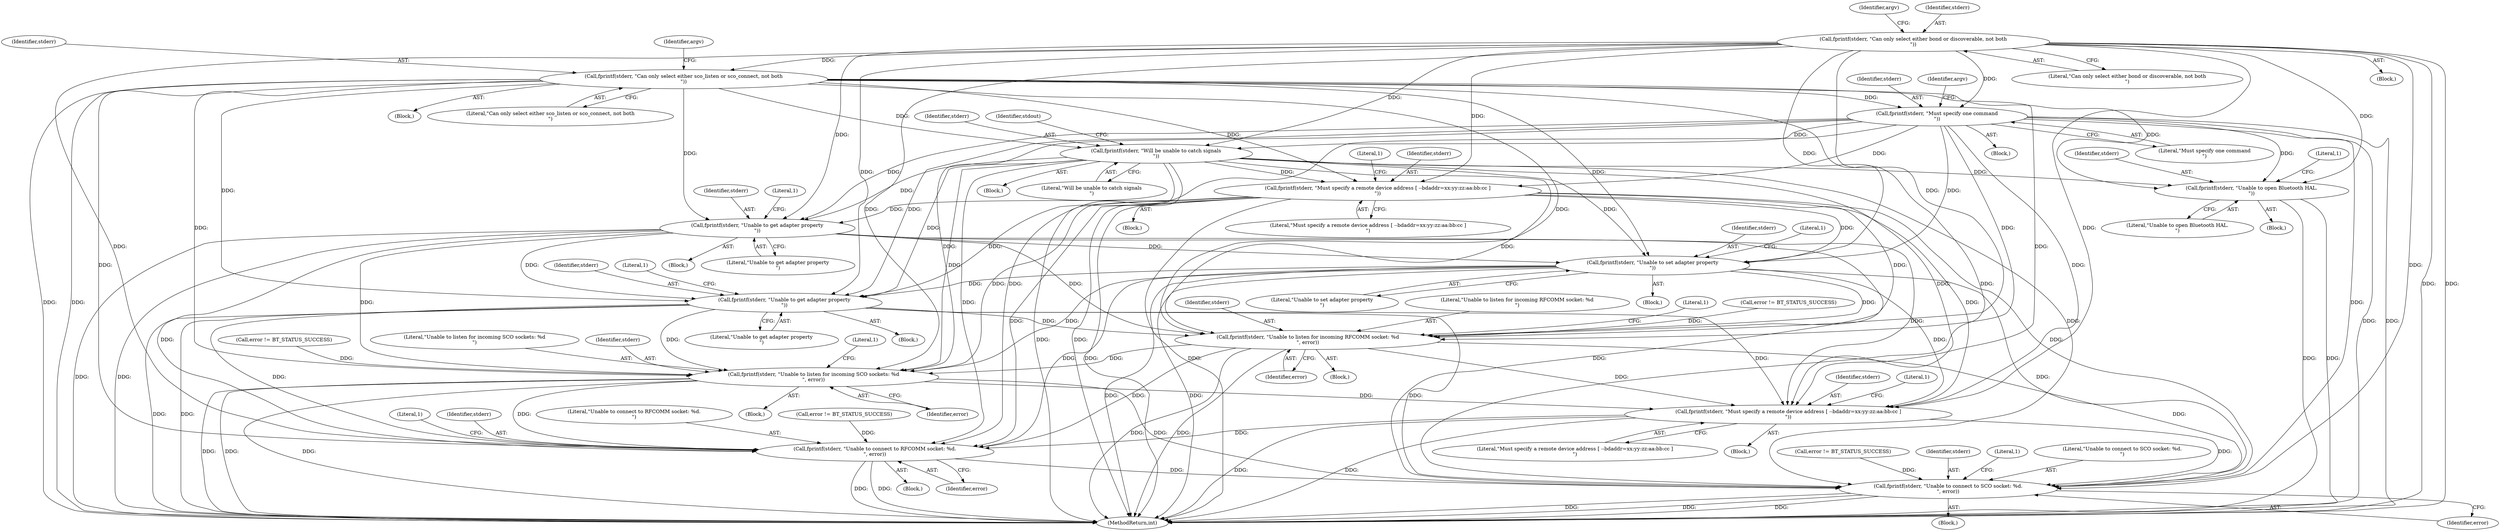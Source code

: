 digraph "0_Android_37c88107679d36c419572732b4af6e18bb2f7dce_6@API" {
"1000164" [label="(Call,fprintf(stderr, \"Must specify one command\n\"))"];
"1000120" [label="(Call,fprintf(stderr, \"Can only select either bond or discoverable, not both\n\"))"];
"1000132" [label="(Call,fprintf(stderr, \"Can only select either sco_listen or sco_connect, not both\n\"))"];
"1000178" [label="(Call,fprintf(stderr, \"Will be unable to catch signals\n\"))"];
"1000189" [label="(Call,fprintf(stderr, \"Unable to open Bluetooth HAL.\n\"))"];
"1000261" [label="(Call,fprintf(stderr, \"Must specify a remote device address [ --bdaddr=xx:yy:zz:aa:bb:cc ]\n\"))"];
"1000322" [label="(Call,fprintf(stderr, \"Unable to get adapter property\n\"))"];
"1000376" [label="(Call,fprintf(stderr, \"Unable to set adapter property\n\"))"];
"1000392" [label="(Call,fprintf(stderr, \"Unable to get adapter property\n\"))"];
"1000449" [label="(Call,fprintf(stderr, \"Unable to listen for incoming RFCOMM socket: %d\n\", error))"];
"1000474" [label="(Call,fprintf(stderr, \"Unable to listen for incoming SCO sockets: %d\n\", error))"];
"1000493" [label="(Call,fprintf(stderr, \"Must specify a remote device address [ --bdaddr=xx:yy:zz:aa:bb:cc ]\n\"))"];
"1000533" [label="(Call,fprintf(stderr, \"Unable to connect to RFCOMM socket: %d.\n\", error))"];
"1000564" [label="(Call,fprintf(stderr, \"Unable to connect to SCO socket: %d.\n\", error))"];
"1000165" [label="(Identifier,stderr)"];
"1000392" [label="(Call,fprintf(stderr, \"Unable to get adapter property\n\"))"];
"1000191" [label="(Literal,\"Unable to open Bluetooth HAL.\n\")"];
"1000177" [label="(Block,)"];
"1000260" [label="(Block,)"];
"1000377" [label="(Identifier,stderr)"];
"1000164" [label="(Call,fprintf(stderr, \"Must specify one command\n\"))"];
"1000122" [label="(Literal,\"Can only select either bond or discoverable, not both\n\")"];
"1000394" [label="(Literal,\"Unable to get adapter property\n\")"];
"1000445" [label="(Call,error != BT_STATUS_SUCCESS)"];
"1000323" [label="(Identifier,stderr)"];
"1000380" [label="(Literal,1)"];
"1000450" [label="(Identifier,stderr)"];
"1000169" [label="(Identifier,argv)"];
"1000536" [label="(Identifier,error)"];
"1000179" [label="(Identifier,stderr)"];
"1000321" [label="(Block,)"];
"1000494" [label="(Identifier,stderr)"];
"1000474" [label="(Call,fprintf(stderr, \"Unable to listen for incoming SCO sockets: %d\n\", error))"];
"1000263" [label="(Literal,\"Must specify a remote device address [ --bdaddr=xx:yy:zz:aa:bb:cc ]\n\")"];
"1000180" [label="(Literal,\"Will be unable to catch signals\n\")"];
"1000393" [label="(Identifier,stderr)"];
"1000166" [label="(Literal,\"Must specify one command\n\")"];
"1000322" [label="(Call,fprintf(stderr, \"Unable to get adapter property\n\"))"];
"1000324" [label="(Literal,\"Unable to get adapter property\n\")"];
"1000452" [label="(Identifier,error)"];
"1000448" [label="(Block,)"];
"1000375" [label="(Block,)"];
"1000493" [label="(Call,fprintf(stderr, \"Must specify a remote device address [ --bdaddr=xx:yy:zz:aa:bb:cc ]\n\"))"];
"1000125" [label="(Identifier,argv)"];
"1000529" [label="(Call,error != BT_STATUS_SUCCESS)"];
"1000563" [label="(Block,)"];
"1000560" [label="(Call,error != BT_STATUS_SUCCESS)"];
"1000565" [label="(Identifier,stderr)"];
"1000451" [label="(Literal,\"Unable to listen for incoming RFCOMM socket: %d\n\")"];
"1000495" [label="(Literal,\"Must specify a remote device address [ --bdaddr=xx:yy:zz:aa:bb:cc ]\n\")"];
"1000262" [label="(Identifier,stderr)"];
"1000569" [label="(Literal,1)"];
"1000564" [label="(Call,fprintf(stderr, \"Unable to connect to SCO socket: %d.\n\", error))"];
"1000479" [label="(Literal,1)"];
"1000133" [label="(Identifier,stderr)"];
"1000470" [label="(Call,error != BT_STATUS_SUCCESS)"];
"1000193" [label="(Literal,1)"];
"1000566" [label="(Literal,\"Unable to connect to SCO socket: %d.\n\")"];
"1000131" [label="(Block,)"];
"1000476" [label="(Literal,\"Unable to listen for incoming SCO sockets: %d\n\")"];
"1000178" [label="(Call,fprintf(stderr, \"Will be unable to catch signals\n\"))"];
"1000190" [label="(Identifier,stderr)"];
"1000326" [label="(Literal,1)"];
"1000454" [label="(Literal,1)"];
"1000477" [label="(Identifier,error)"];
"1000261" [label="(Call,fprintf(stderr, \"Must specify a remote device address [ --bdaddr=xx:yy:zz:aa:bb:cc ]\n\"))"];
"1000182" [label="(Identifier,stdout)"];
"1000391" [label="(Block,)"];
"1000137" [label="(Identifier,argv)"];
"1000473" [label="(Block,)"];
"1000396" [label="(Literal,1)"];
"1000449" [label="(Call,fprintf(stderr, \"Unable to listen for incoming RFCOMM socket: %d\n\", error))"];
"1000533" [label="(Call,fprintf(stderr, \"Unable to connect to RFCOMM socket: %d.\n\", error))"];
"1000121" [label="(Identifier,stderr)"];
"1000492" [label="(Block,)"];
"1000538" [label="(Literal,1)"];
"1000567" [label="(Identifier,error)"];
"1000188" [label="(Block,)"];
"1000265" [label="(Literal,1)"];
"1000497" [label="(Literal,1)"];
"1000134" [label="(Literal,\"Can only select either sco_listen or sco_connect, not both\n\")"];
"1000578" [label="(MethodReturn,int)"];
"1000132" [label="(Call,fprintf(stderr, \"Can only select either sco_listen or sco_connect, not both\n\"))"];
"1000475" [label="(Identifier,stderr)"];
"1000378" [label="(Literal,\"Unable to set adapter property\n\")"];
"1000189" [label="(Call,fprintf(stderr, \"Unable to open Bluetooth HAL.\n\"))"];
"1000534" [label="(Identifier,stderr)"];
"1000535" [label="(Literal,\"Unable to connect to RFCOMM socket: %d.\n\")"];
"1000120" [label="(Call,fprintf(stderr, \"Can only select either bond or discoverable, not both\n\"))"];
"1000376" [label="(Call,fprintf(stderr, \"Unable to set adapter property\n\"))"];
"1000119" [label="(Block,)"];
"1000532" [label="(Block,)"];
"1000163" [label="(Block,)"];
"1000164" -> "1000163"  [label="AST: "];
"1000164" -> "1000166"  [label="CFG: "];
"1000165" -> "1000164"  [label="AST: "];
"1000166" -> "1000164"  [label="AST: "];
"1000169" -> "1000164"  [label="CFG: "];
"1000164" -> "1000578"  [label="DDG: "];
"1000164" -> "1000578"  [label="DDG: "];
"1000120" -> "1000164"  [label="DDG: "];
"1000132" -> "1000164"  [label="DDG: "];
"1000164" -> "1000178"  [label="DDG: "];
"1000164" -> "1000189"  [label="DDG: "];
"1000164" -> "1000261"  [label="DDG: "];
"1000164" -> "1000322"  [label="DDG: "];
"1000164" -> "1000376"  [label="DDG: "];
"1000164" -> "1000392"  [label="DDG: "];
"1000164" -> "1000449"  [label="DDG: "];
"1000164" -> "1000474"  [label="DDG: "];
"1000164" -> "1000493"  [label="DDG: "];
"1000164" -> "1000533"  [label="DDG: "];
"1000164" -> "1000564"  [label="DDG: "];
"1000120" -> "1000119"  [label="AST: "];
"1000120" -> "1000122"  [label="CFG: "];
"1000121" -> "1000120"  [label="AST: "];
"1000122" -> "1000120"  [label="AST: "];
"1000125" -> "1000120"  [label="CFG: "];
"1000120" -> "1000578"  [label="DDG: "];
"1000120" -> "1000578"  [label="DDG: "];
"1000120" -> "1000132"  [label="DDG: "];
"1000120" -> "1000178"  [label="DDG: "];
"1000120" -> "1000189"  [label="DDG: "];
"1000120" -> "1000261"  [label="DDG: "];
"1000120" -> "1000322"  [label="DDG: "];
"1000120" -> "1000376"  [label="DDG: "];
"1000120" -> "1000392"  [label="DDG: "];
"1000120" -> "1000449"  [label="DDG: "];
"1000120" -> "1000474"  [label="DDG: "];
"1000120" -> "1000493"  [label="DDG: "];
"1000120" -> "1000533"  [label="DDG: "];
"1000120" -> "1000564"  [label="DDG: "];
"1000132" -> "1000131"  [label="AST: "];
"1000132" -> "1000134"  [label="CFG: "];
"1000133" -> "1000132"  [label="AST: "];
"1000134" -> "1000132"  [label="AST: "];
"1000137" -> "1000132"  [label="CFG: "];
"1000132" -> "1000578"  [label="DDG: "];
"1000132" -> "1000578"  [label="DDG: "];
"1000132" -> "1000178"  [label="DDG: "];
"1000132" -> "1000189"  [label="DDG: "];
"1000132" -> "1000261"  [label="DDG: "];
"1000132" -> "1000322"  [label="DDG: "];
"1000132" -> "1000376"  [label="DDG: "];
"1000132" -> "1000392"  [label="DDG: "];
"1000132" -> "1000449"  [label="DDG: "];
"1000132" -> "1000474"  [label="DDG: "];
"1000132" -> "1000493"  [label="DDG: "];
"1000132" -> "1000533"  [label="DDG: "];
"1000132" -> "1000564"  [label="DDG: "];
"1000178" -> "1000177"  [label="AST: "];
"1000178" -> "1000180"  [label="CFG: "];
"1000179" -> "1000178"  [label="AST: "];
"1000180" -> "1000178"  [label="AST: "];
"1000182" -> "1000178"  [label="CFG: "];
"1000178" -> "1000578"  [label="DDG: "];
"1000178" -> "1000578"  [label="DDG: "];
"1000178" -> "1000189"  [label="DDG: "];
"1000178" -> "1000261"  [label="DDG: "];
"1000178" -> "1000322"  [label="DDG: "];
"1000178" -> "1000376"  [label="DDG: "];
"1000178" -> "1000392"  [label="DDG: "];
"1000178" -> "1000449"  [label="DDG: "];
"1000178" -> "1000474"  [label="DDG: "];
"1000178" -> "1000493"  [label="DDG: "];
"1000178" -> "1000533"  [label="DDG: "];
"1000178" -> "1000564"  [label="DDG: "];
"1000189" -> "1000188"  [label="AST: "];
"1000189" -> "1000191"  [label="CFG: "];
"1000190" -> "1000189"  [label="AST: "];
"1000191" -> "1000189"  [label="AST: "];
"1000193" -> "1000189"  [label="CFG: "];
"1000189" -> "1000578"  [label="DDG: "];
"1000189" -> "1000578"  [label="DDG: "];
"1000261" -> "1000260"  [label="AST: "];
"1000261" -> "1000263"  [label="CFG: "];
"1000262" -> "1000261"  [label="AST: "];
"1000263" -> "1000261"  [label="AST: "];
"1000265" -> "1000261"  [label="CFG: "];
"1000261" -> "1000578"  [label="DDG: "];
"1000261" -> "1000578"  [label="DDG: "];
"1000261" -> "1000322"  [label="DDG: "];
"1000261" -> "1000376"  [label="DDG: "];
"1000261" -> "1000392"  [label="DDG: "];
"1000261" -> "1000449"  [label="DDG: "];
"1000261" -> "1000474"  [label="DDG: "];
"1000261" -> "1000493"  [label="DDG: "];
"1000261" -> "1000533"  [label="DDG: "];
"1000261" -> "1000564"  [label="DDG: "];
"1000322" -> "1000321"  [label="AST: "];
"1000322" -> "1000324"  [label="CFG: "];
"1000323" -> "1000322"  [label="AST: "];
"1000324" -> "1000322"  [label="AST: "];
"1000326" -> "1000322"  [label="CFG: "];
"1000322" -> "1000578"  [label="DDG: "];
"1000322" -> "1000578"  [label="DDG: "];
"1000322" -> "1000376"  [label="DDG: "];
"1000322" -> "1000392"  [label="DDG: "];
"1000322" -> "1000449"  [label="DDG: "];
"1000322" -> "1000474"  [label="DDG: "];
"1000322" -> "1000493"  [label="DDG: "];
"1000322" -> "1000533"  [label="DDG: "];
"1000322" -> "1000564"  [label="DDG: "];
"1000376" -> "1000375"  [label="AST: "];
"1000376" -> "1000378"  [label="CFG: "];
"1000377" -> "1000376"  [label="AST: "];
"1000378" -> "1000376"  [label="AST: "];
"1000380" -> "1000376"  [label="CFG: "];
"1000376" -> "1000578"  [label="DDG: "];
"1000376" -> "1000578"  [label="DDG: "];
"1000376" -> "1000392"  [label="DDG: "];
"1000376" -> "1000449"  [label="DDG: "];
"1000376" -> "1000474"  [label="DDG: "];
"1000376" -> "1000493"  [label="DDG: "];
"1000376" -> "1000533"  [label="DDG: "];
"1000376" -> "1000564"  [label="DDG: "];
"1000392" -> "1000391"  [label="AST: "];
"1000392" -> "1000394"  [label="CFG: "];
"1000393" -> "1000392"  [label="AST: "];
"1000394" -> "1000392"  [label="AST: "];
"1000396" -> "1000392"  [label="CFG: "];
"1000392" -> "1000578"  [label="DDG: "];
"1000392" -> "1000578"  [label="DDG: "];
"1000392" -> "1000449"  [label="DDG: "];
"1000392" -> "1000474"  [label="DDG: "];
"1000392" -> "1000493"  [label="DDG: "];
"1000392" -> "1000533"  [label="DDG: "];
"1000392" -> "1000564"  [label="DDG: "];
"1000449" -> "1000448"  [label="AST: "];
"1000449" -> "1000452"  [label="CFG: "];
"1000450" -> "1000449"  [label="AST: "];
"1000451" -> "1000449"  [label="AST: "];
"1000452" -> "1000449"  [label="AST: "];
"1000454" -> "1000449"  [label="CFG: "];
"1000449" -> "1000578"  [label="DDG: "];
"1000449" -> "1000578"  [label="DDG: "];
"1000445" -> "1000449"  [label="DDG: "];
"1000449" -> "1000474"  [label="DDG: "];
"1000449" -> "1000493"  [label="DDG: "];
"1000449" -> "1000533"  [label="DDG: "];
"1000449" -> "1000564"  [label="DDG: "];
"1000474" -> "1000473"  [label="AST: "];
"1000474" -> "1000477"  [label="CFG: "];
"1000475" -> "1000474"  [label="AST: "];
"1000476" -> "1000474"  [label="AST: "];
"1000477" -> "1000474"  [label="AST: "];
"1000479" -> "1000474"  [label="CFG: "];
"1000474" -> "1000578"  [label="DDG: "];
"1000474" -> "1000578"  [label="DDG: "];
"1000474" -> "1000578"  [label="DDG: "];
"1000470" -> "1000474"  [label="DDG: "];
"1000474" -> "1000493"  [label="DDG: "];
"1000474" -> "1000533"  [label="DDG: "];
"1000474" -> "1000564"  [label="DDG: "];
"1000493" -> "1000492"  [label="AST: "];
"1000493" -> "1000495"  [label="CFG: "];
"1000494" -> "1000493"  [label="AST: "];
"1000495" -> "1000493"  [label="AST: "];
"1000497" -> "1000493"  [label="CFG: "];
"1000493" -> "1000578"  [label="DDG: "];
"1000493" -> "1000578"  [label="DDG: "];
"1000493" -> "1000533"  [label="DDG: "];
"1000493" -> "1000564"  [label="DDG: "];
"1000533" -> "1000532"  [label="AST: "];
"1000533" -> "1000536"  [label="CFG: "];
"1000534" -> "1000533"  [label="AST: "];
"1000535" -> "1000533"  [label="AST: "];
"1000536" -> "1000533"  [label="AST: "];
"1000538" -> "1000533"  [label="CFG: "];
"1000533" -> "1000578"  [label="DDG: "];
"1000533" -> "1000578"  [label="DDG: "];
"1000529" -> "1000533"  [label="DDG: "];
"1000533" -> "1000564"  [label="DDG: "];
"1000564" -> "1000563"  [label="AST: "];
"1000564" -> "1000567"  [label="CFG: "];
"1000565" -> "1000564"  [label="AST: "];
"1000566" -> "1000564"  [label="AST: "];
"1000567" -> "1000564"  [label="AST: "];
"1000569" -> "1000564"  [label="CFG: "];
"1000564" -> "1000578"  [label="DDG: "];
"1000564" -> "1000578"  [label="DDG: "];
"1000564" -> "1000578"  [label="DDG: "];
"1000560" -> "1000564"  [label="DDG: "];
}
